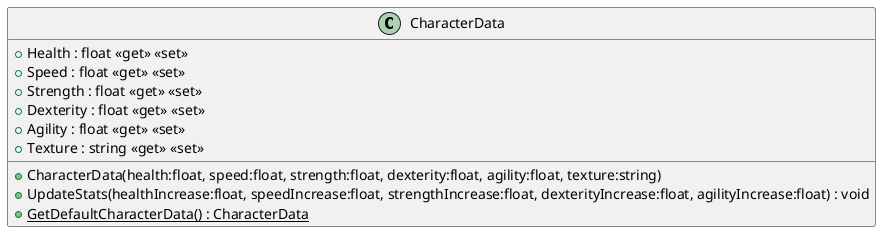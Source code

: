@startuml
class CharacterData {
    + Health : float <<get>> <<set>>
    + Speed : float <<get>> <<set>>
    + Strength : float <<get>> <<set>>
    + Dexterity : float <<get>> <<set>>
    + Agility : float <<get>> <<set>>
    + Texture : string <<get>> <<set>>
    + CharacterData(health:float, speed:float, strength:float, dexterity:float, agility:float, texture:string)
    + UpdateStats(healthIncrease:float, speedIncrease:float, strengthIncrease:float, dexterityIncrease:float, agilityIncrease:float) : void
    + {static} GetDefaultCharacterData() : CharacterData
}
@enduml
